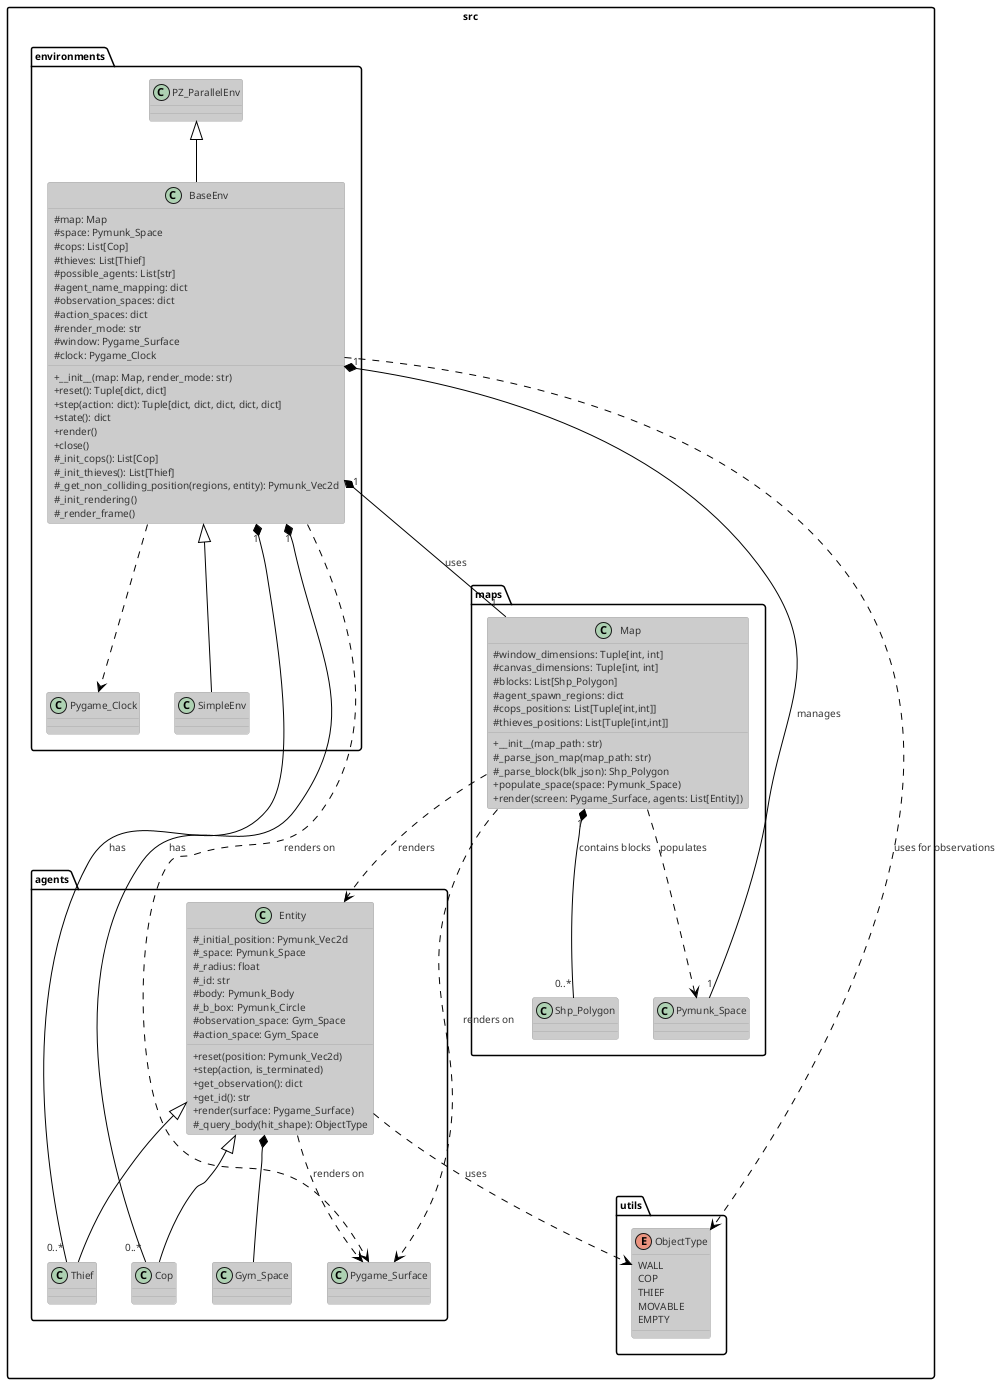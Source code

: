 @startuml
!theme reddress-lightred
skinparam backgroundColor white
skinparam defaultFontSize 10
skinparam classAttributeIconSize 0
skinparam packageStyle rect
hide emptymembers


package "src.agents" <<Folder>> {
  class Entity {
    # _initial_position: Pymunk_Vec2d
    # _space: Pymunk_Space
    # _radius: float
    # _id: str
    # body: Pymunk_Body
    # _b_box: Pymunk_Circle
    # observation_space: Gym_Space
    # action_space: Gym_Space
    + reset(position: Pymunk_Vec2d)
    + step(action, is_terminated)
    + get_observation(): dict
    + get_id(): str
    + render(surface: Pygame_Surface)
    # _query_body(hit_shape): ObjectType
  }
  Entity *-- Gym_Space
  Entity ..> Pygame_Surface : "renders on"
  Entity ..> "src.utils.ObjectType" : "uses"

  class Cop extends Entity {
    ' Cop-specific attributes/methods
  }

  class Thief extends Entity {
    ' Thief-specific attributes/methods
  }
}

package "src.maps" <<Folder>> {
  class Map {
    # window_dimensions: Tuple[int, int]
    # canvas_dimensions: Tuple[int, int]
    # blocks: List[Shp_Polygon]
    # agent_spawn_regions: dict
    # cops_positions: List[Tuple[int,int]]
    # thieves_positions: List[Tuple[int,int]]
    + __init__(map_path: str)
    # _parse_json_map(map_path: str)
    # _parse_block(blk_json): Shp_Polygon
    + populate_space(space: Pymunk_Space)
    + render(screen: Pygame_Surface, agents: List[Entity])
  }
  Map "1" *-- "0..*" Shp_Polygon : "contains blocks"
  Map ..> Pymunk_Space : "populates"
  Map ..> Pygame_Surface : "renders on"
  Map ..> Entity : "renders"
}

package "src.environments" <<Folder>> {
  class BaseEnv extends PZ_ParallelEnv {
    # map: Map
    # space: Pymunk_Space
    # cops: List[Cop]
    # thieves: List[Thief]
    # possible_agents: List[str]
    # agent_name_mapping: dict
    # observation_spaces: dict
    # action_spaces: dict
    # render_mode: str
    # window: Pygame_Surface
    # clock: Pygame_Clock
    + __init__(map: Map, render_mode: str)
    + reset(): Tuple[dict, dict]
    + step(action: dict): Tuple[dict, dict, dict, dict, dict]
    + state(): dict
    + render()
    + close()
    # _init_cops(): List[Cop]
    # _init_thieves(): List[Thief]
    # _get_non_colliding_position(regions, entity): Pymunk_Vec2d
    # _init_rendering()
    # _render_frame()
  }
  BaseEnv "1" *-- "1" Map : "uses"
  BaseEnv "1" *-- "1" Pymunk_Space : "manages"
  BaseEnv "1" *-- "0..*" Cop : "has"
  BaseEnv "1" *-- "0..*" Thief : "has"
  BaseEnv ..> Pygame_Surface : "renders on"
  BaseEnv ..> Pygame_Clock

  class SimpleEnv extends BaseEnv {
    ' SimpleEnv-specific overrides/additions
  }
}

package "src.utils" <<Folder>> {
  enum ObjectType {
    WALL
    COP
    THIEF
    MOVABLE
    EMPTY
  }


}


BaseEnv ..> "src.utils.ObjectType" : "uses for observations"
@enduml
